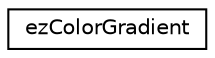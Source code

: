 digraph "Graphical Class Hierarchy"
{
 // LATEX_PDF_SIZE
  edge [fontname="Helvetica",fontsize="10",labelfontname="Helvetica",labelfontsize="10"];
  node [fontname="Helvetica",fontsize="10",shape=record];
  rankdir="LR";
  Node0 [label="ezColorGradient",height=0.2,width=0.4,color="black", fillcolor="white", style="filled",URL="$db/d02/classez_color_gradient.htm",tooltip="A color curve for animating colors."];
}
